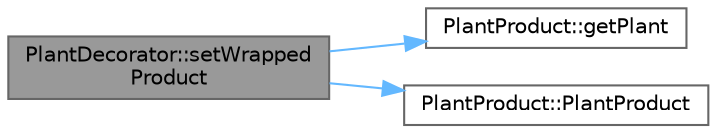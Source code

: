 digraph "PlantDecorator::setWrappedProduct"
{
 // INTERACTIVE_SVG=YES
 // LATEX_PDF_SIZE
  bgcolor="transparent";
  edge [fontname=Helvetica,fontsize=10,labelfontname=Helvetica,labelfontsize=10];
  node [fontname=Helvetica,fontsize=10,shape=box,height=0.2,width=0.4];
  rankdir="LR";
  Node1 [id="Node000001",label="PlantDecorator::setWrapped\lProduct",height=0.2,width=0.4,color="gray40", fillcolor="grey60", style="filled", fontcolor="black",tooltip="Sets the wrapped product reference."];
  Node1 -> Node2 [id="edge1_Node000001_Node000002",color="steelblue1",style="solid",tooltip=" "];
  Node2 [id="Node000002",label="PlantProduct::getPlant",height=0.2,width=0.4,color="grey40", fillcolor="white", style="filled",URL="$class_plant_product.html#a2d21dd1647329add6b6a65b4ba2ead67",tooltip="Gets the underlying plant object."];
  Node1 -> Node3 [id="edge2_Node000001_Node000003",color="steelblue1",style="solid",tooltip=" "];
  Node3 [id="Node000003",label="PlantProduct::PlantProduct",height=0.2,width=0.4,color="grey40", fillcolor="white", style="filled",URL="$class_plant_product.html#a8dfd0738fcd23d83349db2c8a4b7b745",tooltip="Default constructor."];
}

